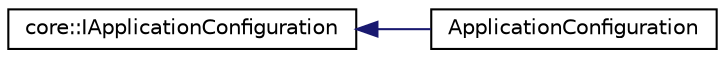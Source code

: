 digraph "Graphical Class Hierarchy"
{
  edge [fontname="Helvetica",fontsize="10",labelfontname="Helvetica",labelfontsize="10"];
  node [fontname="Helvetica",fontsize="10",shape=record];
  rankdir="LR";
  Node1 [label="core::IApplicationConfiguration",height=0.2,width=0.4,color="black", fillcolor="white", style="filled",URL="$classcore_1_1_i_application_configuration.html",tooltip="Contains the configuration of the application. The information for this class is read from the config..."];
  Node1 -> Node2 [dir="back",color="midnightblue",fontsize="10",style="solid",fontname="Helvetica"];
  Node2 [label="ApplicationConfiguration",height=0.2,width=0.4,color="black", fillcolor="white", style="filled",URL="$class_application_configuration.html",tooltip="Contains the configuration of the application. The information for this class is read from the config..."];
}
